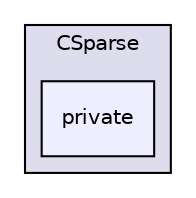 digraph "libs/SuiteSparse/CXSparse_newfiles/MATLAB/CSparse/private" {
  compound=true
  node [ fontsize="10", fontname="Helvetica"];
  edge [ labelfontsize="10", labelfontname="Helvetica"];
  subgraph clusterdir_e3bc021ab09d8e40a01a7d68e9f29d2a {
    graph [ bgcolor="#ddddee", pencolor="black", label="CSparse" fontname="Helvetica", fontsize="10", URL="dir_e3bc021ab09d8e40a01a7d68e9f29d2a.html"]
  dir_839cfc6d41d110a5afe18d925e890ced [shape=box, label="private", style="filled", fillcolor="#eeeeff", pencolor="black", URL="dir_839cfc6d41d110a5afe18d925e890ced.html"];
  }
}
